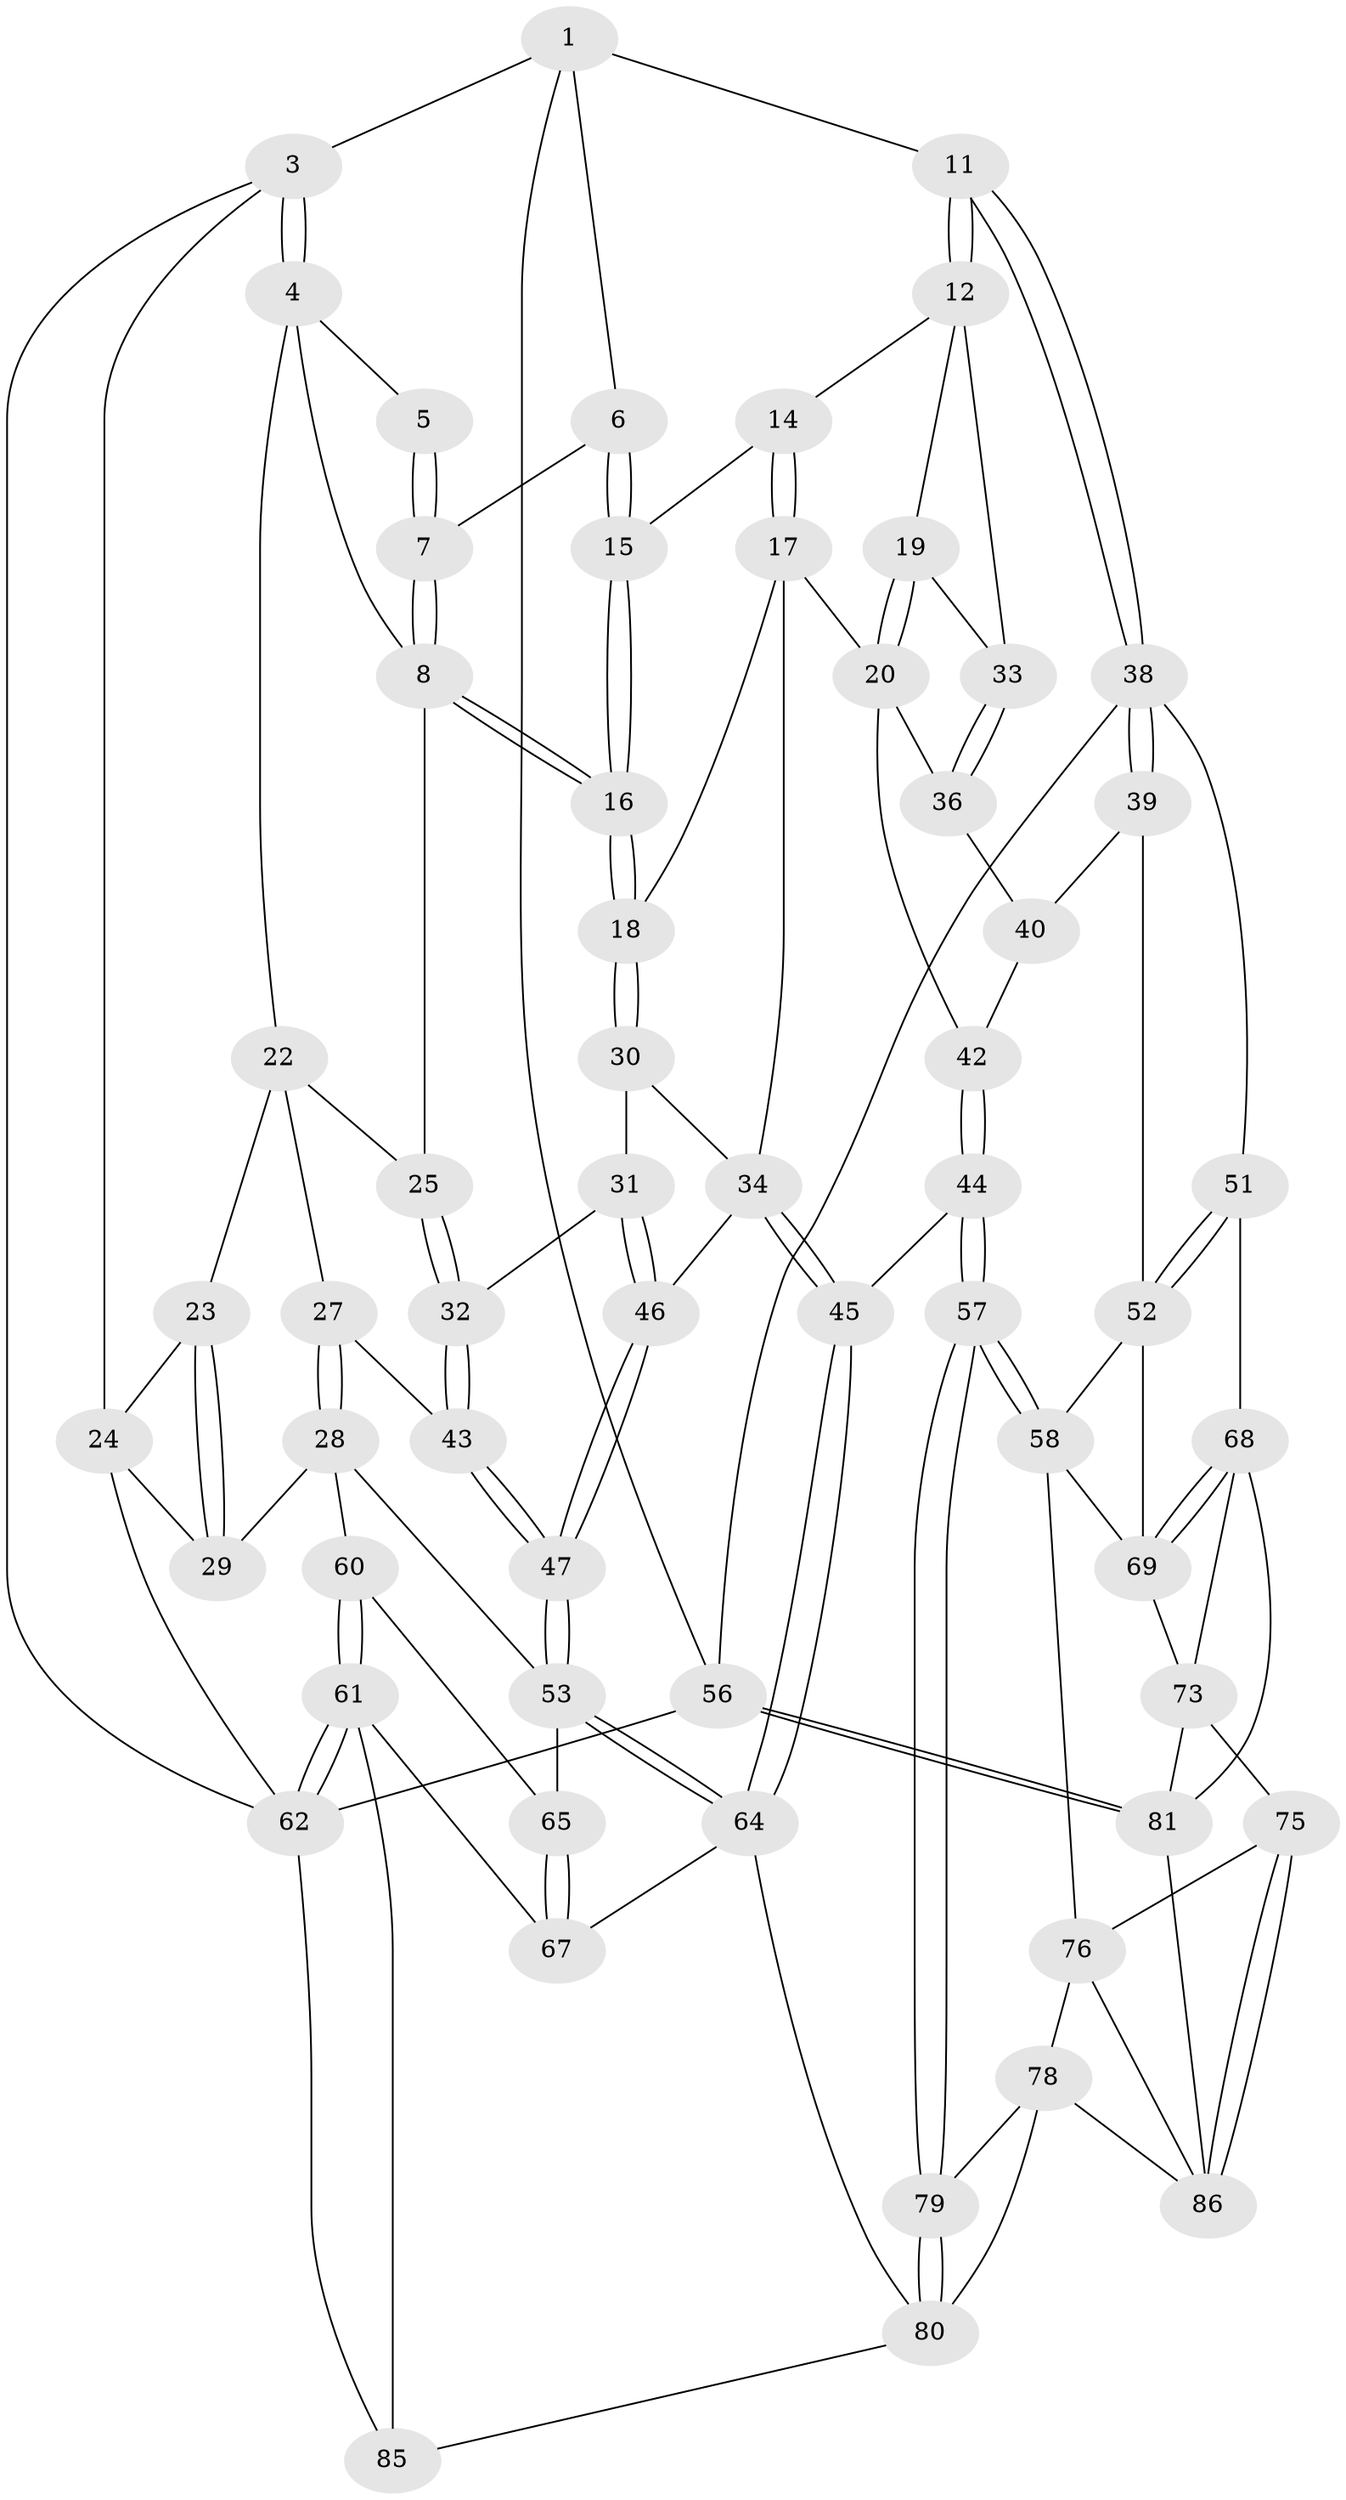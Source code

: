 // Generated by graph-tools (version 1.1) at 2025/24/03/03/25 07:24:39]
// undirected, 61 vertices, 142 edges
graph export_dot {
graph [start="1"]
  node [color=gray90,style=filled];
  1 [pos="+0.5518431839564534+0",super="+2"];
  3 [pos="+0+0"];
  4 [pos="+0.21451641170766336+0",super="+10"];
  5 [pos="+0.25946162572338327+0"];
  6 [pos="+0.5387970924093464+0.09124950440088031"];
  7 [pos="+0.3704826890112362+0.15656476704904854"];
  8 [pos="+0.34528668061658974+0.24654884761932744",super="+9"];
  11 [pos="+1+0"];
  12 [pos="+0.8937664031016254+0.16277584588400237",super="+13"];
  14 [pos="+0.6121985068848791+0.18741492225539794"];
  15 [pos="+0.5597307156020942+0.1461165204279972"];
  16 [pos="+0.43233319466479786+0.2835520993918637"];
  17 [pos="+0.5659371930818322+0.3365384743224454",super="+21"];
  18 [pos="+0.45424466619860127+0.3126875270413044"];
  19 [pos="+0.6544051730974014+0.33647337061460175"];
  20 [pos="+0.6055155464558393+0.363246019317522",super="+37"];
  22 [pos="+0.20396669460360128+0.25715895890277884",super="+26"];
  23 [pos="+0.16543261308287704+0.25612124328703134"];
  24 [pos="+0+0",super="+48"];
  25 [pos="+0.30725206231768815+0.3776186377493444"];
  27 [pos="+0.17829874118182254+0.47196926894292557"];
  28 [pos="+0.11126340623951525+0.47996057983085677",super="+55"];
  29 [pos="+0.10356294460320856+0.4746763078451471"];
  30 [pos="+0.4328762211863441+0.4169334450890952"];
  31 [pos="+0.33067578870683223+0.4206726436171379"];
  32 [pos="+0.31698419907097747+0.4123840217420176"];
  33 [pos="+0.7476653311888886+0.36923633928360733"];
  34 [pos="+0.5576708141606408+0.5653998383793322",super="+35"];
  36 [pos="+0.7463651407937872+0.3832175110877922"];
  38 [pos="+1+0.21425577795685594",super="+50"];
  39 [pos="+0.9159639287221512+0.4343864783889429",super="+49"];
  40 [pos="+0.8004815470893399+0.4144806838019665",super="+41"];
  42 [pos="+0.7225664057220603+0.511101477703177"];
  43 [pos="+0.23370883851662125+0.4839823369946879"];
  44 [pos="+0.6623594541718255+0.6183103800163391"];
  45 [pos="+0.5918639125585377+0.602835150862371"];
  46 [pos="+0.36518175960823807+0.5654007886026597"];
  47 [pos="+0.32586420283374873+0.5881855134276918"];
  51 [pos="+0.9903232824642086+0.6794942623100475"];
  52 [pos="+0.8769395600008504+0.5432149771908121",super="+59"];
  53 [pos="+0.3012941266203382+0.6371155095644613",super="+54"];
  56 [pos="+1+1"];
  57 [pos="+0.6651910930914713+0.6208514763886497"];
  58 [pos="+0.6679749906782481+0.6217802131377476",super="+71"];
  60 [pos="+0.02449376849542107+0.7065822656678027"];
  61 [pos="+0+0.7553038720366845",super="+83"];
  62 [pos="+0+0.758489857641089",super="+63"];
  64 [pos="+0.3930497698033378+0.8575444472687023",super="+66"];
  65 [pos="+0.17754996053896777+0.776304546845646"];
  67 [pos="+0.1890585974083559+0.8037748560378243"];
  68 [pos="+0.9489793532142446+0.6996012642379532",super="+72"];
  69 [pos="+0.8731400408258173+0.6831920504004552",super="+70"];
  73 [pos="+0.850149132956644+0.8506721569027197",super="+74"];
  75 [pos="+0.8361015524798259+0.8525975187703719"];
  76 [pos="+0.7567115967761966+0.7629085898824722",super="+77"];
  78 [pos="+0.7322119912860066+0.8795996857960691",super="+88"];
  79 [pos="+0.6541667235771763+0.8611815152337227"];
  80 [pos="+0.4300400573134545+1",super="+84"];
  81 [pos="+1+1",super="+82"];
  85 [pos="+0.13726228365600587+1"];
  86 [pos="+0.7740239294523025+0.8790105095882362",super="+87"];
  1 -- 6;
  1 -- 56;
  1 -- 11;
  1 -- 3;
  3 -- 4;
  3 -- 4;
  3 -- 24;
  3 -- 62;
  4 -- 5;
  4 -- 8;
  4 -- 22;
  5 -- 7;
  5 -- 7;
  6 -- 7;
  6 -- 15;
  6 -- 15;
  7 -- 8;
  7 -- 8;
  8 -- 16;
  8 -- 16;
  8 -- 25;
  11 -- 12;
  11 -- 12;
  11 -- 38;
  11 -- 38;
  12 -- 33;
  12 -- 19;
  12 -- 14;
  14 -- 15;
  14 -- 17;
  14 -- 17;
  15 -- 16;
  15 -- 16;
  16 -- 18;
  16 -- 18;
  17 -- 18;
  17 -- 34;
  17 -- 20;
  18 -- 30;
  18 -- 30;
  19 -- 20;
  19 -- 20;
  19 -- 33;
  20 -- 42;
  20 -- 36;
  22 -- 23;
  22 -- 25;
  22 -- 27;
  23 -- 24;
  23 -- 29;
  23 -- 29;
  24 -- 29;
  24 -- 62;
  25 -- 32;
  25 -- 32;
  27 -- 28;
  27 -- 28;
  27 -- 43;
  28 -- 29;
  28 -- 53;
  28 -- 60;
  30 -- 31;
  30 -- 34;
  31 -- 32;
  31 -- 46;
  31 -- 46;
  32 -- 43;
  32 -- 43;
  33 -- 36;
  33 -- 36;
  34 -- 45;
  34 -- 45;
  34 -- 46;
  36 -- 40;
  38 -- 39;
  38 -- 39;
  38 -- 56;
  38 -- 51;
  39 -- 40 [weight=2];
  39 -- 52;
  40 -- 42;
  42 -- 44;
  42 -- 44;
  43 -- 47;
  43 -- 47;
  44 -- 45;
  44 -- 57;
  44 -- 57;
  45 -- 64;
  45 -- 64;
  46 -- 47;
  46 -- 47;
  47 -- 53;
  47 -- 53;
  51 -- 52;
  51 -- 52;
  51 -- 68;
  52 -- 58;
  52 -- 69;
  53 -- 64;
  53 -- 64;
  53 -- 65;
  56 -- 81;
  56 -- 81;
  56 -- 62;
  57 -- 58;
  57 -- 58;
  57 -- 79;
  57 -- 79;
  58 -- 76;
  58 -- 69;
  60 -- 61;
  60 -- 61;
  60 -- 65;
  61 -- 62;
  61 -- 62;
  61 -- 67;
  61 -- 85;
  62 -- 85;
  64 -- 67;
  64 -- 80;
  65 -- 67;
  65 -- 67;
  68 -- 69;
  68 -- 69;
  68 -- 73;
  68 -- 81;
  69 -- 73;
  73 -- 81;
  73 -- 75;
  75 -- 76;
  75 -- 86;
  75 -- 86;
  76 -- 78;
  76 -- 86;
  78 -- 79;
  78 -- 86;
  78 -- 80;
  79 -- 80;
  79 -- 80;
  80 -- 85;
  81 -- 86;
}
